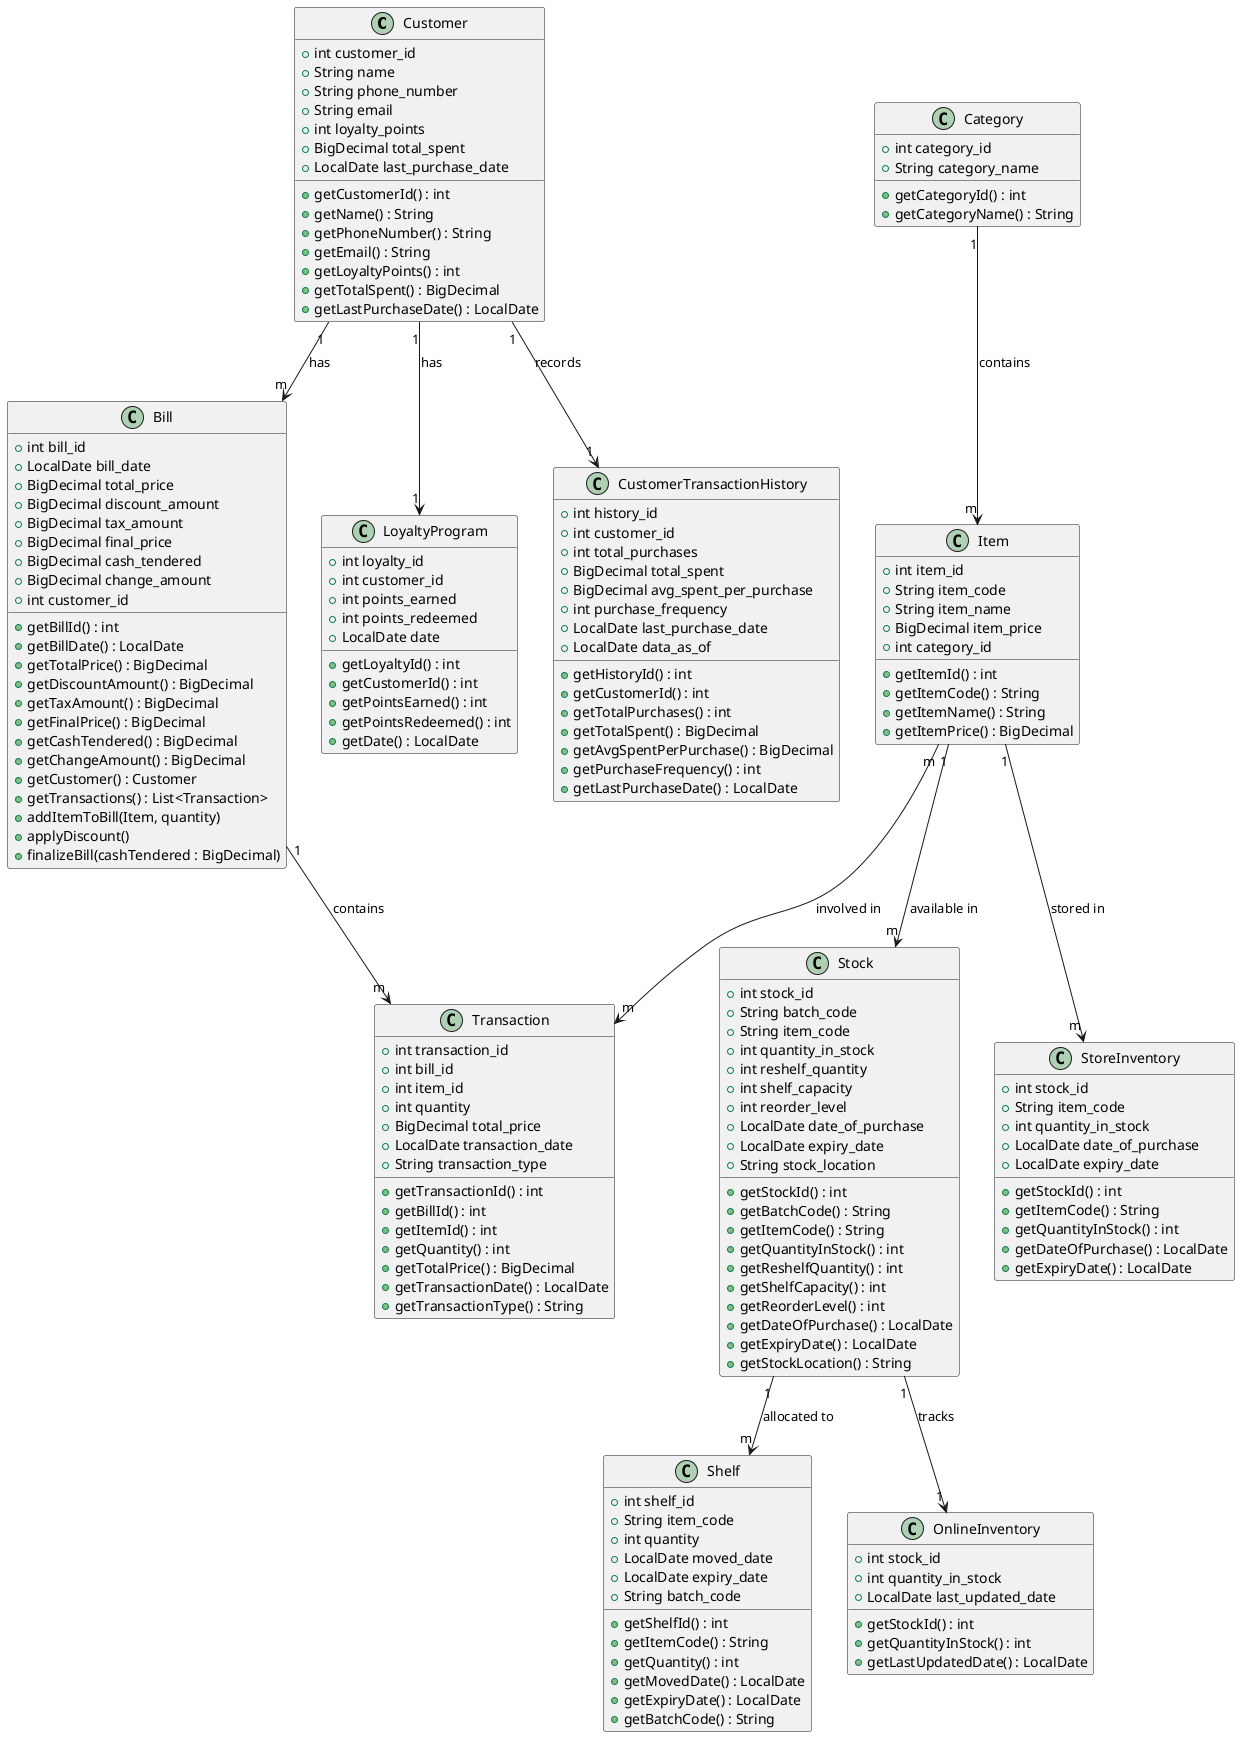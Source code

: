 @startuml

class Customer {
    +int customer_id
    +String name
    +String phone_number
    +String email
    +int loyalty_points
    +BigDecimal total_spent
    +LocalDate last_purchase_date

    +getCustomerId() : int
    +getName() : String
    +getPhoneNumber() : String
    +getEmail() : String
    +getLoyaltyPoints() : int
    +getTotalSpent() : BigDecimal
    +getLastPurchaseDate() : LocalDate
}

class Category {
    +int category_id
    +String category_name

    +getCategoryId() : int
    +getCategoryName() : String
}

class Item {
    +int item_id
    +String item_code
    +String item_name
    +BigDecimal item_price
    +int category_id

    +getItemId() : int
    +getItemCode() : String
    +getItemName() : String
    +getItemPrice() : BigDecimal
}

class Bill {
    +int bill_id
    +LocalDate bill_date
    +BigDecimal total_price
    +BigDecimal discount_amount
    +BigDecimal tax_amount
    +BigDecimal final_price
    +BigDecimal cash_tendered
    +BigDecimal change_amount
    +int customer_id

    +getBillId() : int
    +getBillDate() : LocalDate
    +getTotalPrice() : BigDecimal
    +getDiscountAmount() : BigDecimal
    +getTaxAmount() : BigDecimal
    +getFinalPrice() : BigDecimal
    +getCashTendered() : BigDecimal
    +getChangeAmount() : BigDecimal
    +getCustomer() : Customer
    +getTransactions() : List<Transaction>
    +addItemToBill(Item, quantity)
    +applyDiscount()
    +finalizeBill(cashTendered : BigDecimal)
}

class Transaction {
    +int transaction_id
    +int bill_id
    +int item_id
    +int quantity
    +BigDecimal total_price
    +LocalDate transaction_date
    +String transaction_type

    +getTransactionId() : int
    +getBillId() : int
    +getItemId() : int
    +getQuantity() : int
    +getTotalPrice() : BigDecimal
    +getTransactionDate() : LocalDate
    +getTransactionType() : String
}

class LoyaltyProgram {
    +int loyalty_id
    +int customer_id
    +int points_earned
    +int points_redeemed
    +LocalDate date

    +getLoyaltyId() : int
    +getCustomerId() : int
    +getPointsEarned() : int
    +getPointsRedeemed() : int
    +getDate() : LocalDate
}

class CustomerTransactionHistory {
    +int history_id
    +int customer_id
    +int total_purchases
    +BigDecimal total_spent
    +BigDecimal avg_spent_per_purchase
    +int purchase_frequency
    +LocalDate last_purchase_date
    +LocalDate data_as_of

    +getHistoryId() : int
    +getCustomerId() : int
    +getTotalPurchases() : int
    +getTotalSpent() : BigDecimal
    +getAvgSpentPerPurchase() : BigDecimal
    +getPurchaseFrequency() : int
    +getLastPurchaseDate() : LocalDate
}

class Stock {
    +int stock_id
    +String batch_code
    +String item_code
    +int quantity_in_stock
    +int reshelf_quantity
    +int shelf_capacity
    +int reorder_level
    +LocalDate date_of_purchase
    +LocalDate expiry_date
    +String stock_location

    +getStockId() : int
    +getBatchCode() : String
    +getItemCode() : String
    +getQuantityInStock() : int
    +getReshelfQuantity() : int
    +getShelfCapacity() : int
    +getReorderLevel() : int
    +getDateOfPurchase() : LocalDate
    +getExpiryDate() : LocalDate
    +getStockLocation() : String
}

class Shelf {
    +int shelf_id
    +String item_code
    +int quantity
    +LocalDate moved_date
    +LocalDate expiry_date
    +String batch_code

    +getShelfId() : int
    +getItemCode() : String
    +getQuantity() : int
    +getMovedDate() : LocalDate
    +getExpiryDate() : LocalDate
    +getBatchCode() : String
}

class StoreInventory {
    +int stock_id
    +String item_code
    +int quantity_in_stock
    +LocalDate date_of_purchase
    +LocalDate expiry_date

    +getStockId() : int
    +getItemCode() : String
    +getQuantityInStock() : int
    +getDateOfPurchase() : LocalDate
    +getExpiryDate() : LocalDate
}

class OnlineInventory {
    +int stock_id
    +int quantity_in_stock
    +LocalDate last_updated_date

    +getStockId() : int
    +getQuantityInStock() : int
    +getLastUpdatedDate() : LocalDate
}

Customer "1" --> "m" Bill : "has"
Customer "1" --> "1" LoyaltyProgram : "has"
Customer "1" --> "1" CustomerTransactionHistory : "records"
Category "1" --> "m" Item : "contains"
Bill "1" --> "m" Transaction : "contains"
Item "m" --> "m" Transaction : "involved in"
Item "1" --> "m" Stock : "available in"
Stock "1" --> "m" Shelf : "allocated to"
Stock "1" --> "1" OnlineInventory : "tracks"
Item "1" --> "m" StoreInventory : "stored in"

@enduml
